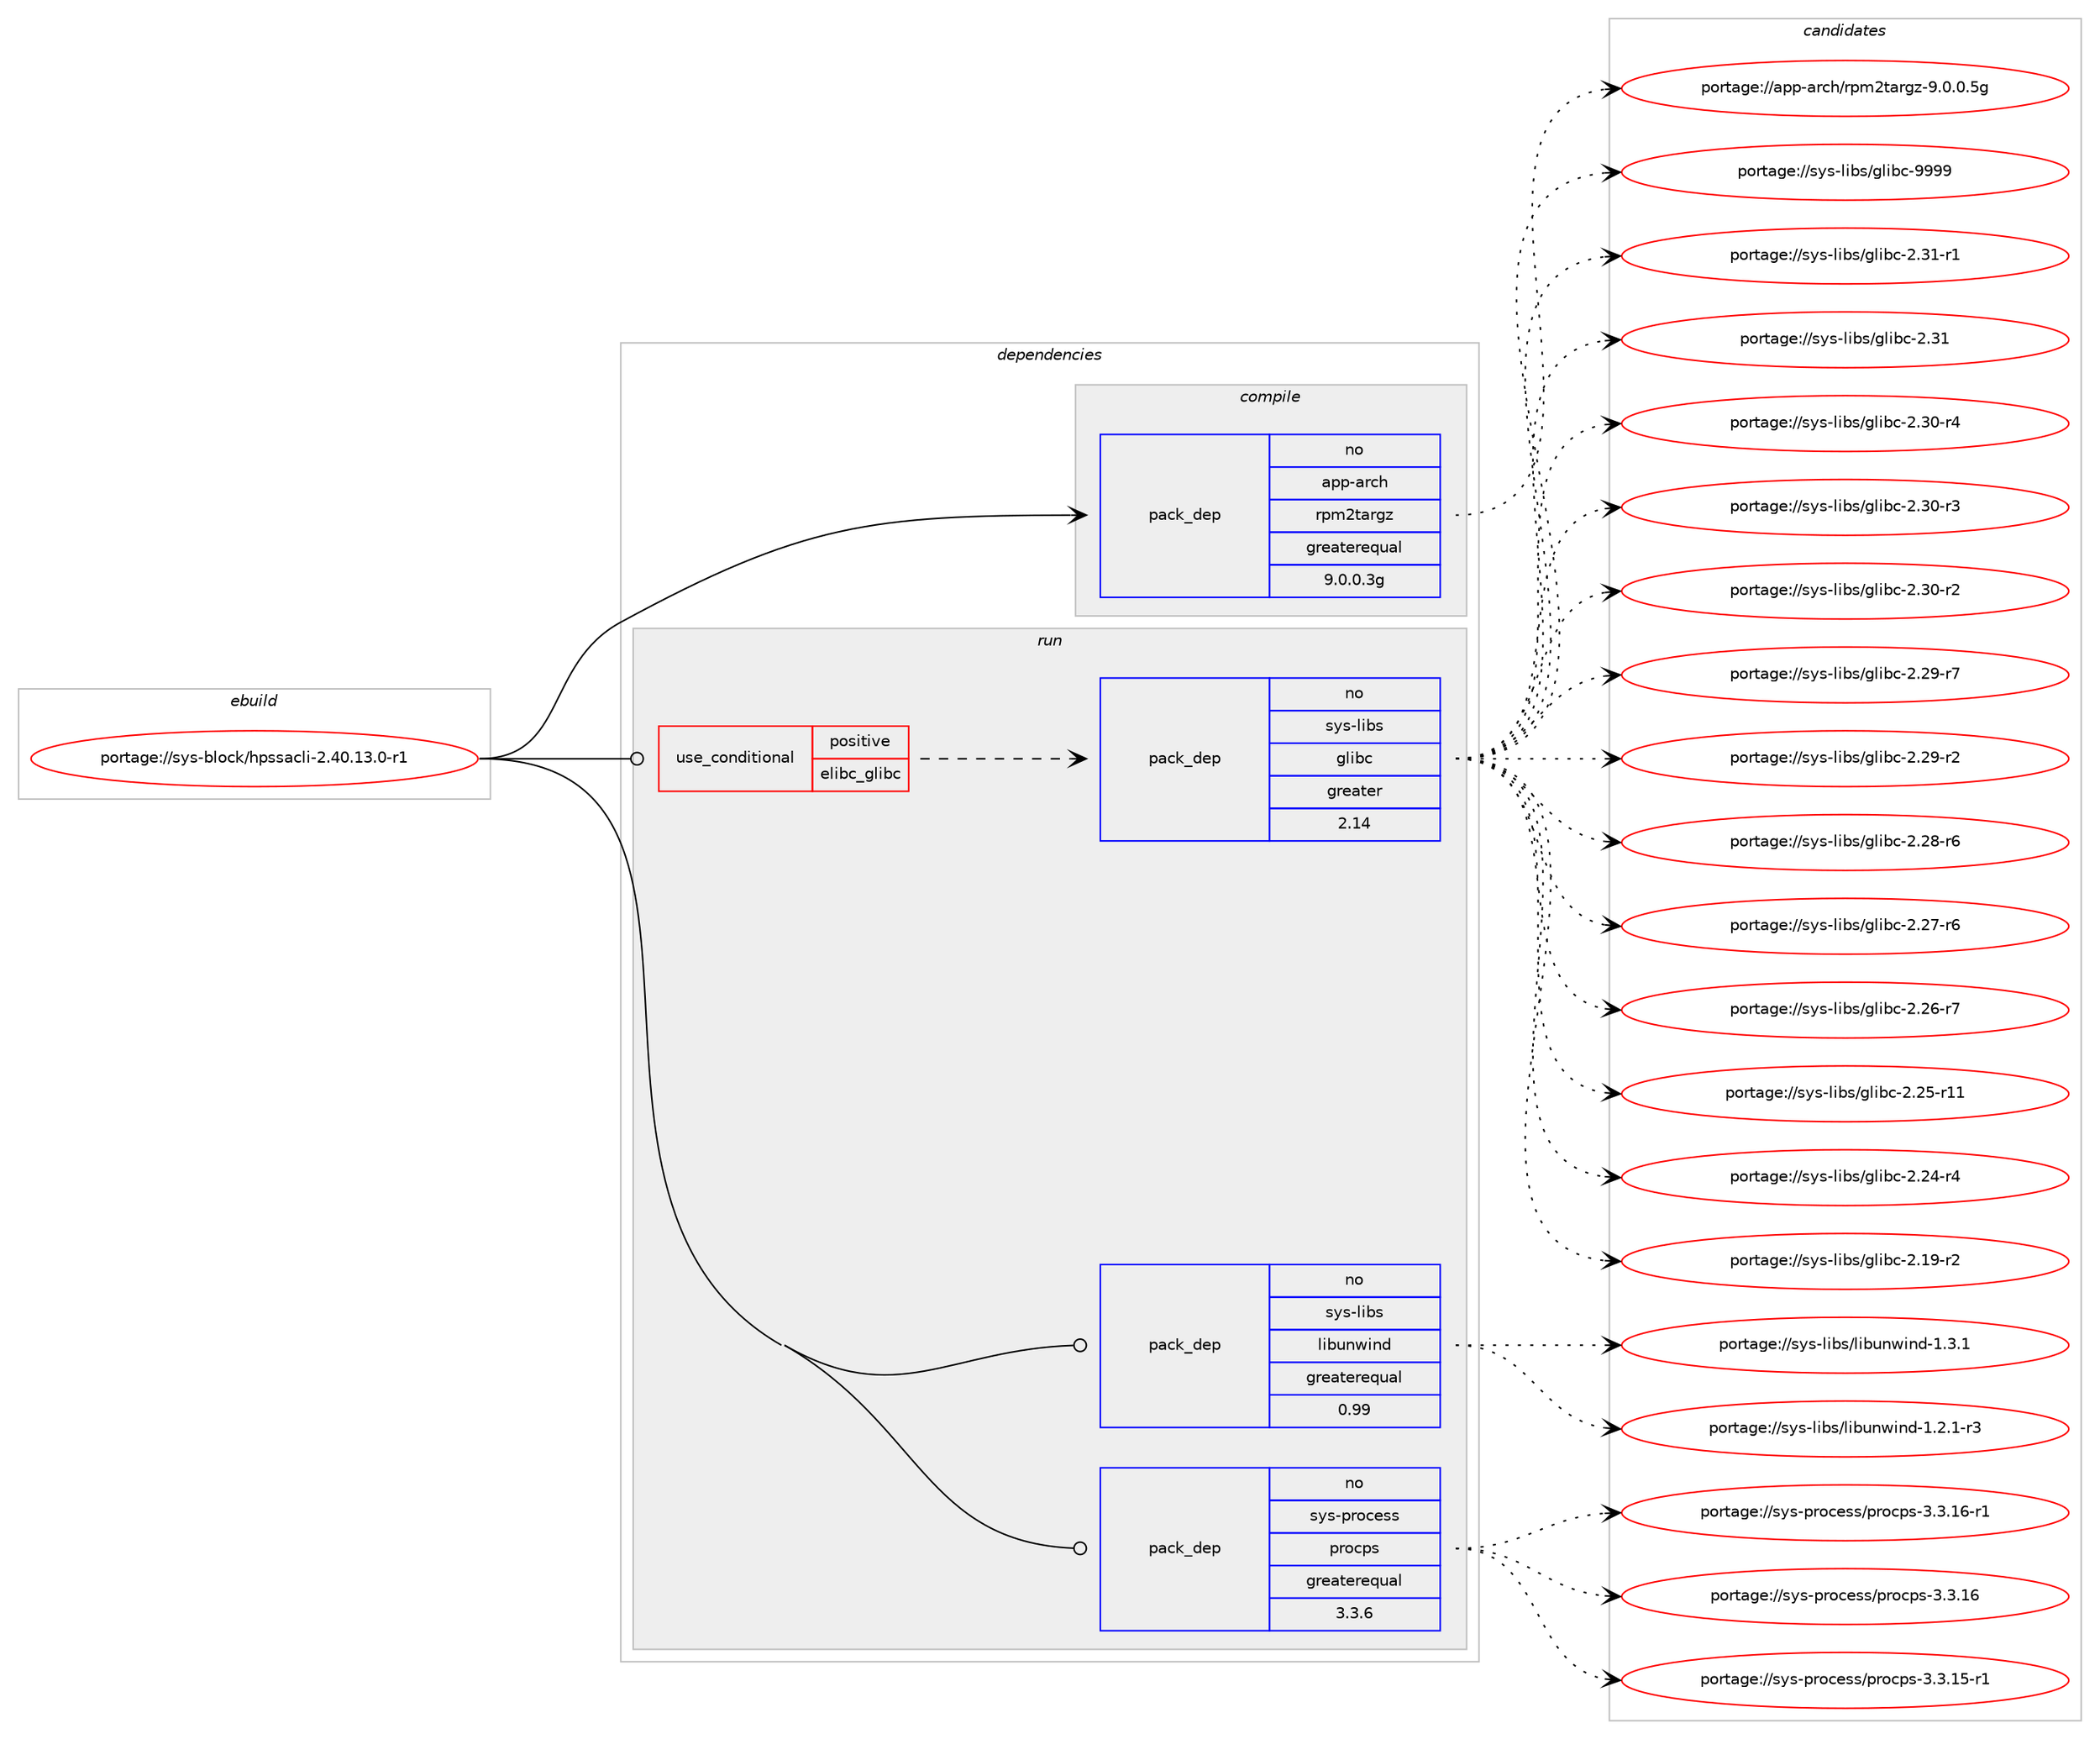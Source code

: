 digraph prolog {

# *************
# Graph options
# *************

newrank=true;
concentrate=true;
compound=true;
graph [rankdir=LR,fontname=Helvetica,fontsize=10,ranksep=1.5];#, ranksep=2.5, nodesep=0.2];
edge  [arrowhead=vee];
node  [fontname=Helvetica,fontsize=10];

# **********
# The ebuild
# **********

subgraph cluster_leftcol {
color=gray;
rank=same;
label=<<i>ebuild</i>>;
id [label="portage://sys-block/hpssacli-2.40.13.0-r1", color=red, width=4, href="../sys-block/hpssacli-2.40.13.0-r1.svg"];
}

# ****************
# The dependencies
# ****************

subgraph cluster_midcol {
color=gray;
label=<<i>dependencies</i>>;
subgraph cluster_compile {
fillcolor="#eeeeee";
style=filled;
label=<<i>compile</i>>;
subgraph pack29599 {
dependency38044 [label=<<TABLE BORDER="0" CELLBORDER="1" CELLSPACING="0" CELLPADDING="4" WIDTH="220"><TR><TD ROWSPAN="6" CELLPADDING="30">pack_dep</TD></TR><TR><TD WIDTH="110">no</TD></TR><TR><TD>app-arch</TD></TR><TR><TD>rpm2targz</TD></TR><TR><TD>greaterequal</TD></TR><TR><TD>9.0.0.3g</TD></TR></TABLE>>, shape=none, color=blue];
}
id:e -> dependency38044:w [weight=20,style="solid",arrowhead="vee"];
}
subgraph cluster_compileandrun {
fillcolor="#eeeeee";
style=filled;
label=<<i>compile and run</i>>;
}
subgraph cluster_run {
fillcolor="#eeeeee";
style=filled;
label=<<i>run</i>>;
subgraph cond7519 {
dependency38045 [label=<<TABLE BORDER="0" CELLBORDER="1" CELLSPACING="0" CELLPADDING="4"><TR><TD ROWSPAN="3" CELLPADDING="10">use_conditional</TD></TR><TR><TD>positive</TD></TR><TR><TD>elibc_glibc</TD></TR></TABLE>>, shape=none, color=red];
subgraph pack29600 {
dependency38046 [label=<<TABLE BORDER="0" CELLBORDER="1" CELLSPACING="0" CELLPADDING="4" WIDTH="220"><TR><TD ROWSPAN="6" CELLPADDING="30">pack_dep</TD></TR><TR><TD WIDTH="110">no</TD></TR><TR><TD>sys-libs</TD></TR><TR><TD>glibc</TD></TR><TR><TD>greater</TD></TR><TR><TD>2.14</TD></TR></TABLE>>, shape=none, color=blue];
}
dependency38045:e -> dependency38046:w [weight=20,style="dashed",arrowhead="vee"];
}
id:e -> dependency38045:w [weight=20,style="solid",arrowhead="odot"];
subgraph pack29601 {
dependency38047 [label=<<TABLE BORDER="0" CELLBORDER="1" CELLSPACING="0" CELLPADDING="4" WIDTH="220"><TR><TD ROWSPAN="6" CELLPADDING="30">pack_dep</TD></TR><TR><TD WIDTH="110">no</TD></TR><TR><TD>sys-libs</TD></TR><TR><TD>libunwind</TD></TR><TR><TD>greaterequal</TD></TR><TR><TD>0.99</TD></TR></TABLE>>, shape=none, color=blue];
}
id:e -> dependency38047:w [weight=20,style="solid",arrowhead="odot"];
subgraph pack29602 {
dependency38048 [label=<<TABLE BORDER="0" CELLBORDER="1" CELLSPACING="0" CELLPADDING="4" WIDTH="220"><TR><TD ROWSPAN="6" CELLPADDING="30">pack_dep</TD></TR><TR><TD WIDTH="110">no</TD></TR><TR><TD>sys-process</TD></TR><TR><TD>procps</TD></TR><TR><TD>greaterequal</TD></TR><TR><TD>3.3.6</TD></TR></TABLE>>, shape=none, color=blue];
}
id:e -> dependency38048:w [weight=20,style="solid",arrowhead="odot"];
}
}

# **************
# The candidates
# **************

subgraph cluster_choices {
rank=same;
color=gray;
label=<<i>candidates</i>>;

subgraph choice29599 {
color=black;
nodesep=1;
choice971121124597114991044711411210950116971141031224557464846484653103 [label="portage://app-arch/rpm2targz-9.0.0.5g", color=red, width=4,href="../app-arch/rpm2targz-9.0.0.5g.svg"];
dependency38044:e -> choice971121124597114991044711411210950116971141031224557464846484653103:w [style=dotted,weight="100"];
}
subgraph choice29600 {
color=black;
nodesep=1;
choice11512111545108105981154710310810598994557575757 [label="portage://sys-libs/glibc-9999", color=red, width=4,href="../sys-libs/glibc-9999.svg"];
choice115121115451081059811547103108105989945504651494511449 [label="portage://sys-libs/glibc-2.31-r1", color=red, width=4,href="../sys-libs/glibc-2.31-r1.svg"];
choice11512111545108105981154710310810598994550465149 [label="portage://sys-libs/glibc-2.31", color=red, width=4,href="../sys-libs/glibc-2.31.svg"];
choice115121115451081059811547103108105989945504651484511452 [label="portage://sys-libs/glibc-2.30-r4", color=red, width=4,href="../sys-libs/glibc-2.30-r4.svg"];
choice115121115451081059811547103108105989945504651484511451 [label="portage://sys-libs/glibc-2.30-r3", color=red, width=4,href="../sys-libs/glibc-2.30-r3.svg"];
choice115121115451081059811547103108105989945504651484511450 [label="portage://sys-libs/glibc-2.30-r2", color=red, width=4,href="../sys-libs/glibc-2.30-r2.svg"];
choice115121115451081059811547103108105989945504650574511455 [label="portage://sys-libs/glibc-2.29-r7", color=red, width=4,href="../sys-libs/glibc-2.29-r7.svg"];
choice115121115451081059811547103108105989945504650574511450 [label="portage://sys-libs/glibc-2.29-r2", color=red, width=4,href="../sys-libs/glibc-2.29-r2.svg"];
choice115121115451081059811547103108105989945504650564511454 [label="portage://sys-libs/glibc-2.28-r6", color=red, width=4,href="../sys-libs/glibc-2.28-r6.svg"];
choice115121115451081059811547103108105989945504650554511454 [label="portage://sys-libs/glibc-2.27-r6", color=red, width=4,href="../sys-libs/glibc-2.27-r6.svg"];
choice115121115451081059811547103108105989945504650544511455 [label="portage://sys-libs/glibc-2.26-r7", color=red, width=4,href="../sys-libs/glibc-2.26-r7.svg"];
choice11512111545108105981154710310810598994550465053451144949 [label="portage://sys-libs/glibc-2.25-r11", color=red, width=4,href="../sys-libs/glibc-2.25-r11.svg"];
choice115121115451081059811547103108105989945504650524511452 [label="portage://sys-libs/glibc-2.24-r4", color=red, width=4,href="../sys-libs/glibc-2.24-r4.svg"];
choice115121115451081059811547103108105989945504649574511450 [label="portage://sys-libs/glibc-2.19-r2", color=red, width=4,href="../sys-libs/glibc-2.19-r2.svg"];
dependency38046:e -> choice11512111545108105981154710310810598994557575757:w [style=dotted,weight="100"];
dependency38046:e -> choice115121115451081059811547103108105989945504651494511449:w [style=dotted,weight="100"];
dependency38046:e -> choice11512111545108105981154710310810598994550465149:w [style=dotted,weight="100"];
dependency38046:e -> choice115121115451081059811547103108105989945504651484511452:w [style=dotted,weight="100"];
dependency38046:e -> choice115121115451081059811547103108105989945504651484511451:w [style=dotted,weight="100"];
dependency38046:e -> choice115121115451081059811547103108105989945504651484511450:w [style=dotted,weight="100"];
dependency38046:e -> choice115121115451081059811547103108105989945504650574511455:w [style=dotted,weight="100"];
dependency38046:e -> choice115121115451081059811547103108105989945504650574511450:w [style=dotted,weight="100"];
dependency38046:e -> choice115121115451081059811547103108105989945504650564511454:w [style=dotted,weight="100"];
dependency38046:e -> choice115121115451081059811547103108105989945504650554511454:w [style=dotted,weight="100"];
dependency38046:e -> choice115121115451081059811547103108105989945504650544511455:w [style=dotted,weight="100"];
dependency38046:e -> choice11512111545108105981154710310810598994550465053451144949:w [style=dotted,weight="100"];
dependency38046:e -> choice115121115451081059811547103108105989945504650524511452:w [style=dotted,weight="100"];
dependency38046:e -> choice115121115451081059811547103108105989945504649574511450:w [style=dotted,weight="100"];
}
subgraph choice29601 {
color=black;
nodesep=1;
choice11512111545108105981154710810598117110119105110100454946514649 [label="portage://sys-libs/libunwind-1.3.1", color=red, width=4,href="../sys-libs/libunwind-1.3.1.svg"];
choice115121115451081059811547108105981171101191051101004549465046494511451 [label="portage://sys-libs/libunwind-1.2.1-r3", color=red, width=4,href="../sys-libs/libunwind-1.2.1-r3.svg"];
dependency38047:e -> choice11512111545108105981154710810598117110119105110100454946514649:w [style=dotted,weight="100"];
dependency38047:e -> choice115121115451081059811547108105981171101191051101004549465046494511451:w [style=dotted,weight="100"];
}
subgraph choice29602 {
color=black;
nodesep=1;
choice11512111545112114111991011151154711211411199112115455146514649544511449 [label="portage://sys-process/procps-3.3.16-r1", color=red, width=4,href="../sys-process/procps-3.3.16-r1.svg"];
choice1151211154511211411199101115115471121141119911211545514651464954 [label="portage://sys-process/procps-3.3.16", color=red, width=4,href="../sys-process/procps-3.3.16.svg"];
choice11512111545112114111991011151154711211411199112115455146514649534511449 [label="portage://sys-process/procps-3.3.15-r1", color=red, width=4,href="../sys-process/procps-3.3.15-r1.svg"];
dependency38048:e -> choice11512111545112114111991011151154711211411199112115455146514649544511449:w [style=dotted,weight="100"];
dependency38048:e -> choice1151211154511211411199101115115471121141119911211545514651464954:w [style=dotted,weight="100"];
dependency38048:e -> choice11512111545112114111991011151154711211411199112115455146514649534511449:w [style=dotted,weight="100"];
}
}

}
